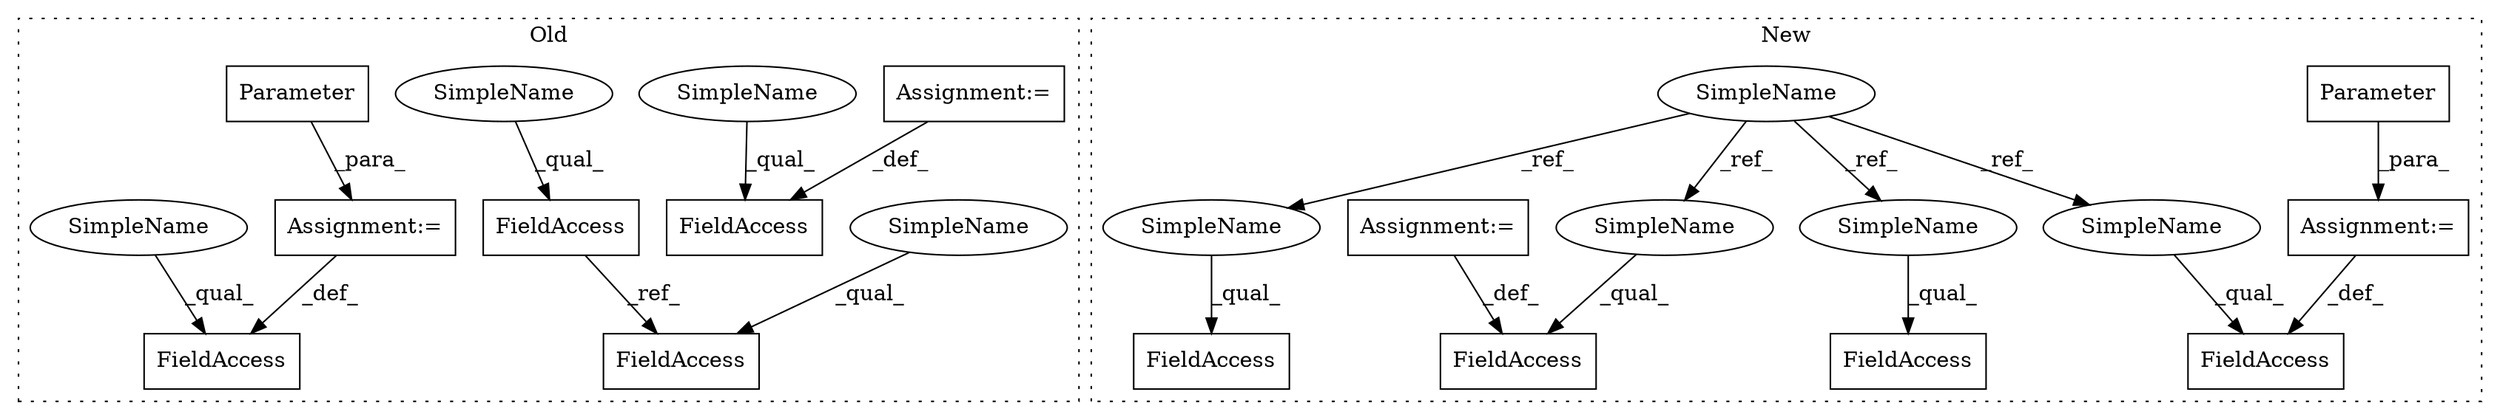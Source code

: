 digraph G {
subgraph cluster0 {
1 [label="Parameter" a="32" s="1469,1518" l="10,1" shape="box"];
5 [label="FieldAccess" a="22" s="1431" l="28" shape="box"];
7 [label="FieldAccess" a="22" s="1140" l="23" shape="box"];
8 [label="Assignment:=" a="7" s="1459" l="1" shape="box"];
9 [label="Assignment:=" a="7" s="1163" l="1" shape="box"];
11 [label="FieldAccess" a="22" s="1288" l="20" shape="box"];
13 [label="FieldAccess" a="22" s="1382" l="20" shape="box"];
20 [label="SimpleName" a="42" s="1140" l="4" shape="ellipse"];
21 [label="SimpleName" a="42" s="1382" l="4" shape="ellipse"];
22 [label="SimpleName" a="42" s="1288" l="4" shape="ellipse"];
23 [label="SimpleName" a="42" s="1431" l="4" shape="ellipse"];
label = "Old";
style="dotted";
}
subgraph cluster1 {
2 [label="Parameter" a="32" s="1337,1382" l="10,1" shape="box"];
3 [label="Assignment:=" a="7" s="1336" l="1" shape="box"];
4 [label="FieldAccess" a="22" s="1300" l="36" shape="box"];
6 [label="SimpleName" a="42" s="766" l="4" shape="ellipse"];
10 [label="FieldAccess" a="22" s="1475" l="13" shape="box"];
12 [label="FieldAccess" a="22" s="1178" l="29" shape="box"];
14 [label="FieldAccess" a="22" s="1092" l="28" shape="box"];
15 [label="Assignment:=" a="7" s="1207" l="1" shape="box"];
16 [label="SimpleName" a="42" s="1475" l="4" shape="ellipse"];
17 [label="SimpleName" a="42" s="1300" l="4" shape="ellipse"];
18 [label="SimpleName" a="42" s="1092" l="4" shape="ellipse"];
19 [label="SimpleName" a="42" s="1178" l="4" shape="ellipse"];
label = "New";
style="dotted";
}
1 -> 8 [label="_para_"];
2 -> 3 [label="_para_"];
3 -> 4 [label="_def_"];
6 -> 18 [label="_ref_"];
6 -> 17 [label="_ref_"];
6 -> 19 [label="_ref_"];
6 -> 16 [label="_ref_"];
8 -> 5 [label="_def_"];
9 -> 7 [label="_def_"];
11 -> 13 [label="_ref_"];
15 -> 12 [label="_def_"];
16 -> 10 [label="_qual_"];
17 -> 4 [label="_qual_"];
18 -> 14 [label="_qual_"];
19 -> 12 [label="_qual_"];
20 -> 7 [label="_qual_"];
21 -> 13 [label="_qual_"];
22 -> 11 [label="_qual_"];
23 -> 5 [label="_qual_"];
}